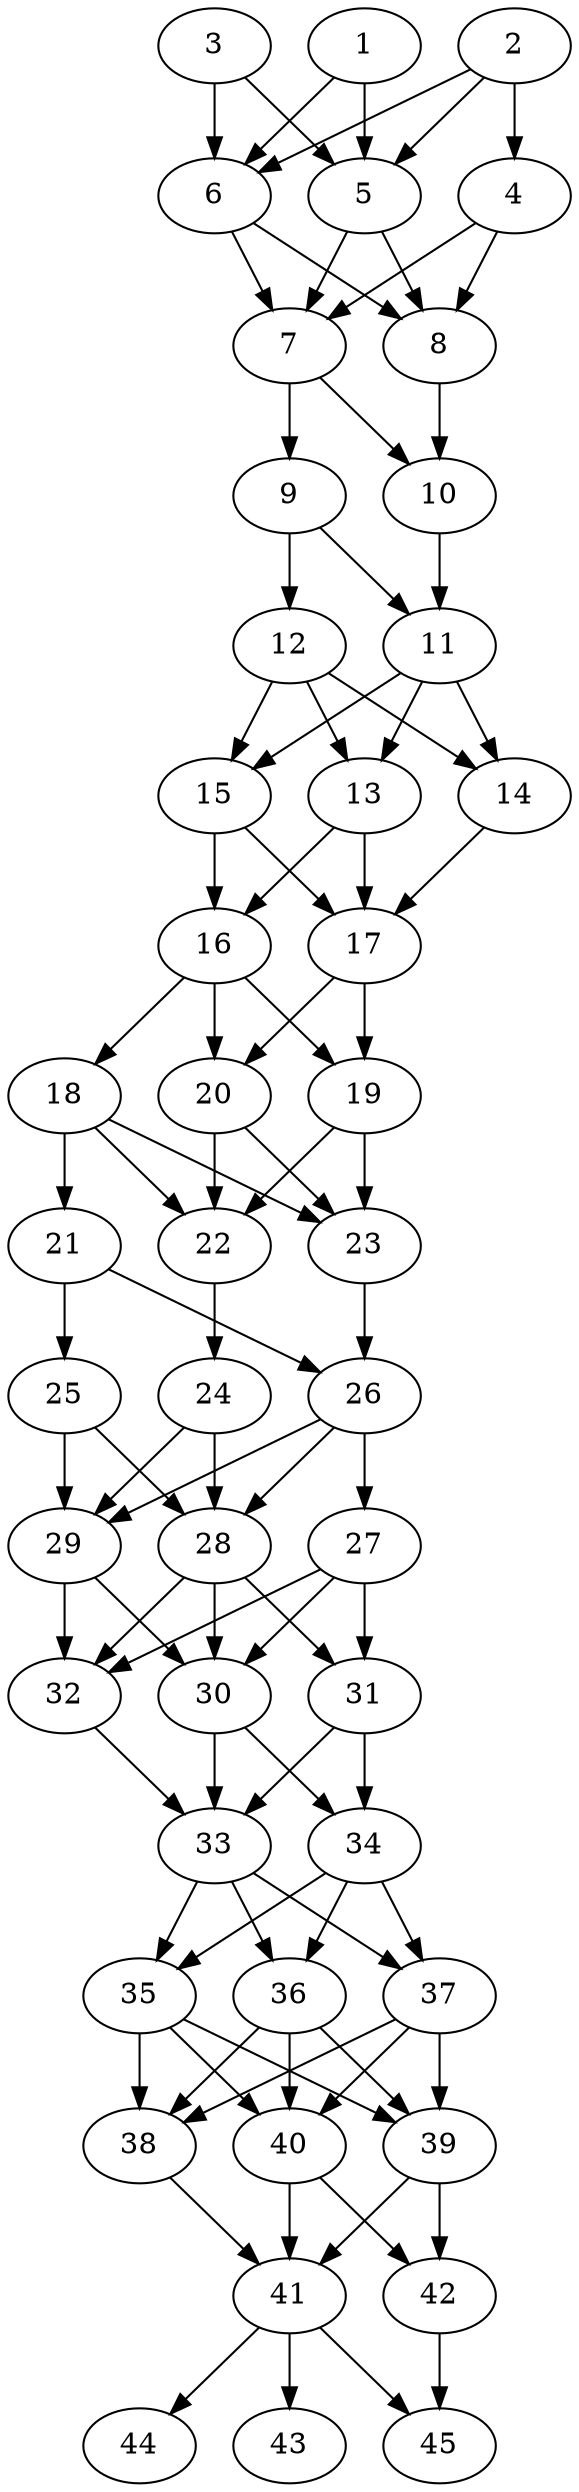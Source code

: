 // DAG automatically generated by daggen at Thu Oct  3 14:07:24 2019
// ./daggen --dot -n 45 --ccr 0.3 --fat 0.3 --regular 0.7 --density 0.9 --mindata 5242880 --maxdata 52428800 
digraph G {
  1 [size="136516267", alpha="0.14", expect_size="40954880"] 
  1 -> 5 [size ="40954880"]
  1 -> 6 [size ="40954880"]
  2 [size="54326613", alpha="0.07", expect_size="16297984"] 
  2 -> 4 [size ="16297984"]
  2 -> 5 [size ="16297984"]
  2 -> 6 [size ="16297984"]
  3 [size="87511040", alpha="0.08", expect_size="26253312"] 
  3 -> 5 [size ="26253312"]
  3 -> 6 [size ="26253312"]
  4 [size="21067093", alpha="0.17", expect_size="6320128"] 
  4 -> 7 [size ="6320128"]
  4 -> 8 [size ="6320128"]
  5 [size="82971307", alpha="0.12", expect_size="24891392"] 
  5 -> 7 [size ="24891392"]
  5 -> 8 [size ="24891392"]
  6 [size="65665707", alpha="0.12", expect_size="19699712"] 
  6 -> 7 [size ="19699712"]
  6 -> 8 [size ="19699712"]
  7 [size="116131840", alpha="0.01", expect_size="34839552"] 
  7 -> 9 [size ="34839552"]
  7 -> 10 [size ="34839552"]
  8 [size="66314240", alpha="0.00", expect_size="19894272"] 
  8 -> 10 [size ="19894272"]
  9 [size="59521707", alpha="0.05", expect_size="17856512"] 
  9 -> 11 [size ="17856512"]
  9 -> 12 [size ="17856512"]
  10 [size="156013227", alpha="0.12", expect_size="46803968"] 
  10 -> 11 [size ="46803968"]
  11 [size="93992960", alpha="0.00", expect_size="28197888"] 
  11 -> 13 [size ="28197888"]
  11 -> 14 [size ="28197888"]
  11 -> 15 [size ="28197888"]
  12 [size="49134933", alpha="0.05", expect_size="14740480"] 
  12 -> 13 [size ="14740480"]
  12 -> 14 [size ="14740480"]
  12 -> 15 [size ="14740480"]
  13 [size="105878187", alpha="0.05", expect_size="31763456"] 
  13 -> 16 [size ="31763456"]
  13 -> 17 [size ="31763456"]
  14 [size="164864000", alpha="0.06", expect_size="49459200"] 
  14 -> 17 [size ="49459200"]
  15 [size="141315413", alpha="0.07", expect_size="42394624"] 
  15 -> 16 [size ="42394624"]
  15 -> 17 [size ="42394624"]
  16 [size="79066453", alpha="0.15", expect_size="23719936"] 
  16 -> 18 [size ="23719936"]
  16 -> 19 [size ="23719936"]
  16 -> 20 [size ="23719936"]
  17 [size="18752853", alpha="0.17", expect_size="5625856"] 
  17 -> 19 [size ="5625856"]
  17 -> 20 [size ="5625856"]
  18 [size="28388693", alpha="0.09", expect_size="8516608"] 
  18 -> 21 [size ="8516608"]
  18 -> 22 [size ="8516608"]
  18 -> 23 [size ="8516608"]
  19 [size="30747307", alpha="0.16", expect_size="9224192"] 
  19 -> 22 [size ="9224192"]
  19 -> 23 [size ="9224192"]
  20 [size="71492267", alpha="0.17", expect_size="21447680"] 
  20 -> 22 [size ="21447680"]
  20 -> 23 [size ="21447680"]
  21 [size="168587947", alpha="0.13", expect_size="50576384"] 
  21 -> 25 [size ="50576384"]
  21 -> 26 [size ="50576384"]
  22 [size="168642560", alpha="0.13", expect_size="50592768"] 
  22 -> 24 [size ="50592768"]
  23 [size="49937067", alpha="0.03", expect_size="14981120"] 
  23 -> 26 [size ="14981120"]
  24 [size="88415573", alpha="0.13", expect_size="26524672"] 
  24 -> 28 [size ="26524672"]
  24 -> 29 [size ="26524672"]
  25 [size="138383360", alpha="0.11", expect_size="41515008"] 
  25 -> 28 [size ="41515008"]
  25 -> 29 [size ="41515008"]
  26 [size="33191253", alpha="0.16", expect_size="9957376"] 
  26 -> 27 [size ="9957376"]
  26 -> 28 [size ="9957376"]
  26 -> 29 [size ="9957376"]
  27 [size="154873173", alpha="0.13", expect_size="46461952"] 
  27 -> 30 [size ="46461952"]
  27 -> 31 [size ="46461952"]
  27 -> 32 [size ="46461952"]
  28 [size="129413120", alpha="0.16", expect_size="38823936"] 
  28 -> 30 [size ="38823936"]
  28 -> 31 [size ="38823936"]
  28 -> 32 [size ="38823936"]
  29 [size="39540053", alpha="0.05", expect_size="11862016"] 
  29 -> 30 [size ="11862016"]
  29 -> 32 [size ="11862016"]
  30 [size="163898027", alpha="0.11", expect_size="49169408"] 
  30 -> 33 [size ="49169408"]
  30 -> 34 [size ="49169408"]
  31 [size="137772373", alpha="0.07", expect_size="41331712"] 
  31 -> 33 [size ="41331712"]
  31 -> 34 [size ="41331712"]
  32 [size="80209920", alpha="0.07", expect_size="24062976"] 
  32 -> 33 [size ="24062976"]
  33 [size="28061013", alpha="0.18", expect_size="8418304"] 
  33 -> 35 [size ="8418304"]
  33 -> 36 [size ="8418304"]
  33 -> 37 [size ="8418304"]
  34 [size="51363840", alpha="0.08", expect_size="15409152"] 
  34 -> 35 [size ="15409152"]
  34 -> 36 [size ="15409152"]
  34 -> 37 [size ="15409152"]
  35 [size="153712640", alpha="0.14", expect_size="46113792"] 
  35 -> 38 [size ="46113792"]
  35 -> 39 [size ="46113792"]
  35 -> 40 [size ="46113792"]
  36 [size="86026240", alpha="0.07", expect_size="25807872"] 
  36 -> 38 [size ="25807872"]
  36 -> 39 [size ="25807872"]
  36 -> 40 [size ="25807872"]
  37 [size="53790720", alpha="0.01", expect_size="16137216"] 
  37 -> 38 [size ="16137216"]
  37 -> 39 [size ="16137216"]
  37 -> 40 [size ="16137216"]
  38 [size="155654827", alpha="0.16", expect_size="46696448"] 
  38 -> 41 [size ="46696448"]
  39 [size="125890560", alpha="0.13", expect_size="37767168"] 
  39 -> 41 [size ="37767168"]
  39 -> 42 [size ="37767168"]
  40 [size="163826347", alpha="0.17", expect_size="49147904"] 
  40 -> 41 [size ="49147904"]
  40 -> 42 [size ="49147904"]
  41 [size="93433173", alpha="0.20", expect_size="28029952"] 
  41 -> 43 [size ="28029952"]
  41 -> 44 [size ="28029952"]
  41 -> 45 [size ="28029952"]
  42 [size="148514133", alpha="0.02", expect_size="44554240"] 
  42 -> 45 [size ="44554240"]
  43 [size="46158507", alpha="0.08", expect_size="13847552"] 
  44 [size="32054613", alpha="0.03", expect_size="9616384"] 
  45 [size="96300373", alpha="0.14", expect_size="28890112"] 
}
